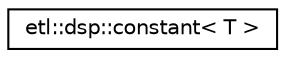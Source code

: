 digraph "Graphical Class Hierarchy"
{
  edge [fontname="Helvetica",fontsize="10",labelfontname="Helvetica",labelfontsize="10"];
  node [fontname="Helvetica",fontsize="10",shape=record];
  rankdir="LR";
  Node0 [label="etl::dsp::constant\< T \>",height=0.2,width=0.4,color="black", fillcolor="white", style="filled",URL="$structetl_1_1dsp_1_1constant.html"];
}

